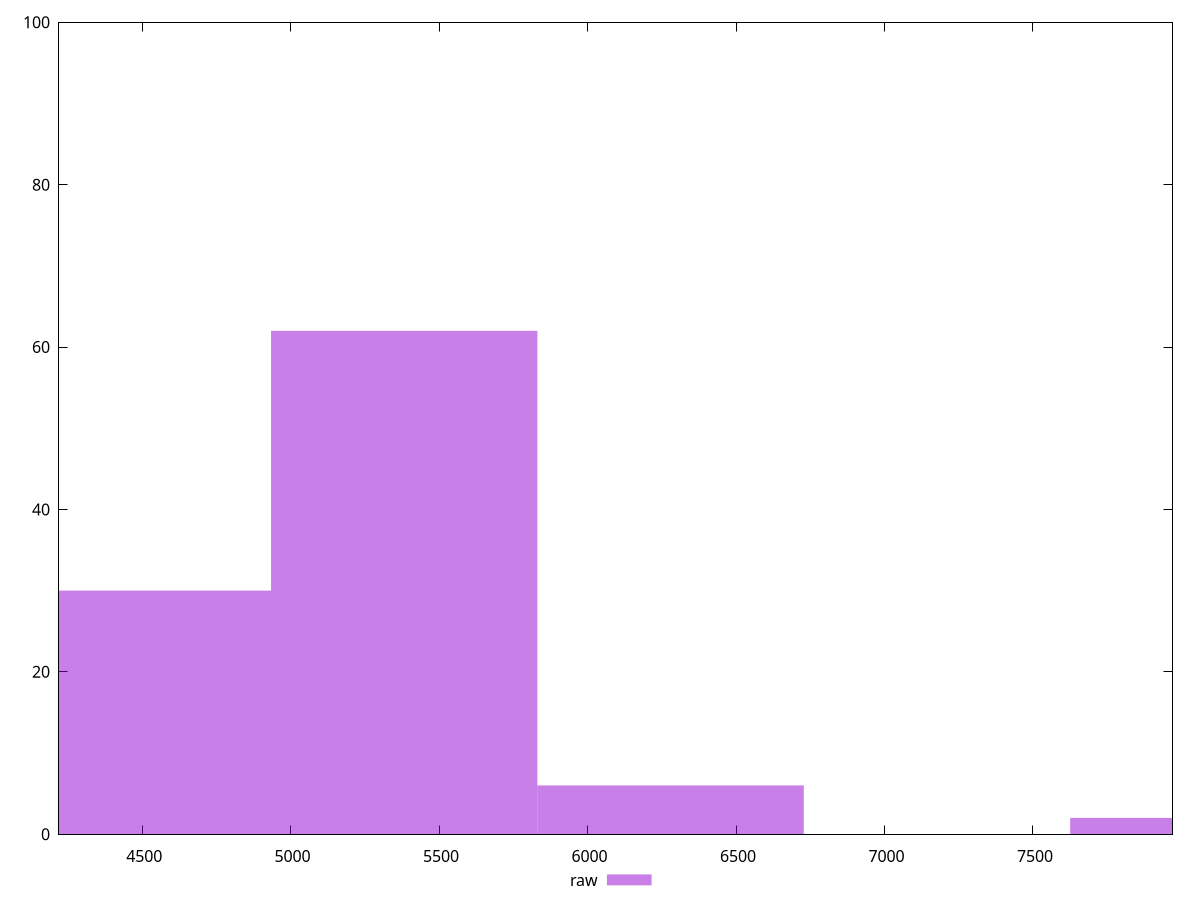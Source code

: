 reset

$raw <<EOF
6279.674126043782 6
5382.577822323242 62
8073.866733484862 2
4485.481518602702 30
EOF

set key outside below
set boxwidth 897.0963037205403
set xrange [4220:7970]
set yrange [0:100]
set trange [0:100]
set style fill transparent solid 0.5 noborder
set terminal svg size 640, 490 enhanced background rgb 'white'
set output "report_00009_2021-02-08T22-37-41.559Z/uses-http2/samples/pages/raw/histogram.svg"

plot $raw title "raw" with boxes

reset
